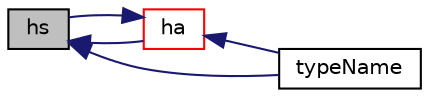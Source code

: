 digraph "hs"
{
  bgcolor="transparent";
  edge [fontname="Helvetica",fontsize="10",labelfontname="Helvetica",labelfontsize="10"];
  node [fontname="Helvetica",fontsize="10",shape=record];
  rankdir="LR";
  Node1 [label="hs",height=0.2,width=0.4,color="black", fillcolor="grey75", style="filled", fontcolor="black"];
  Node1 -> Node2 [dir="back",color="midnightblue",fontsize="10",style="solid",fontname="Helvetica"];
  Node2 [label="ha",height=0.2,width=0.4,color="red",URL="$a01218.html#a190aa728dba4ea87884e38be8bc27c40",tooltip="Absolute Enthalpy [J/kmol]. "];
  Node2 -> Node1 [dir="back",color="midnightblue",fontsize="10",style="solid",fontname="Helvetica"];
  Node2 -> Node3 [dir="back",color="midnightblue",fontsize="10",style="solid",fontname="Helvetica"];
  Node3 [label="typeName",height=0.2,width=0.4,color="black",URL="$a01218.html#a561f535eabff4d94fd999c48df4443bd",tooltip="Return the instantiated type name. "];
  Node1 -> Node3 [dir="back",color="midnightblue",fontsize="10",style="solid",fontname="Helvetica"];
}
